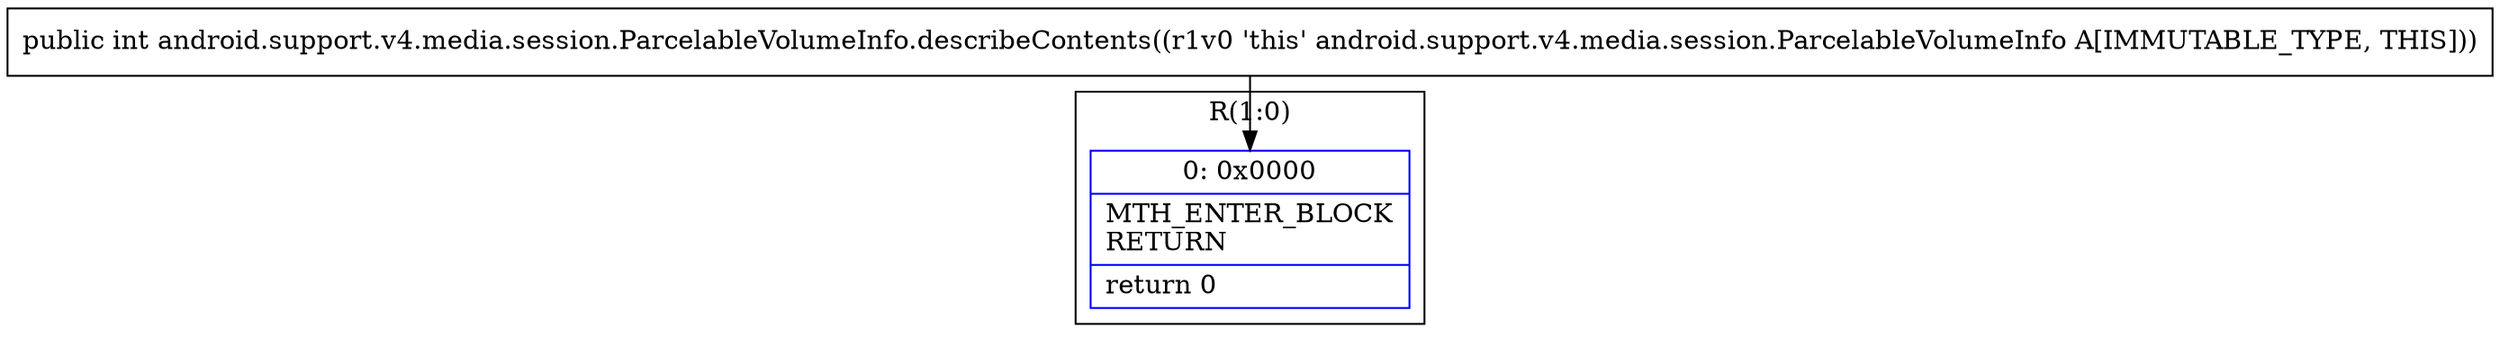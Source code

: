 digraph "CFG forandroid.support.v4.media.session.ParcelableVolumeInfo.describeContents()I" {
subgraph cluster_Region_1667176209 {
label = "R(1:0)";
node [shape=record,color=blue];
Node_0 [shape=record,label="{0\:\ 0x0000|MTH_ENTER_BLOCK\lRETURN\l|return 0\l}"];
}
MethodNode[shape=record,label="{public int android.support.v4.media.session.ParcelableVolumeInfo.describeContents((r1v0 'this' android.support.v4.media.session.ParcelableVolumeInfo A[IMMUTABLE_TYPE, THIS])) }"];
MethodNode -> Node_0;
}

